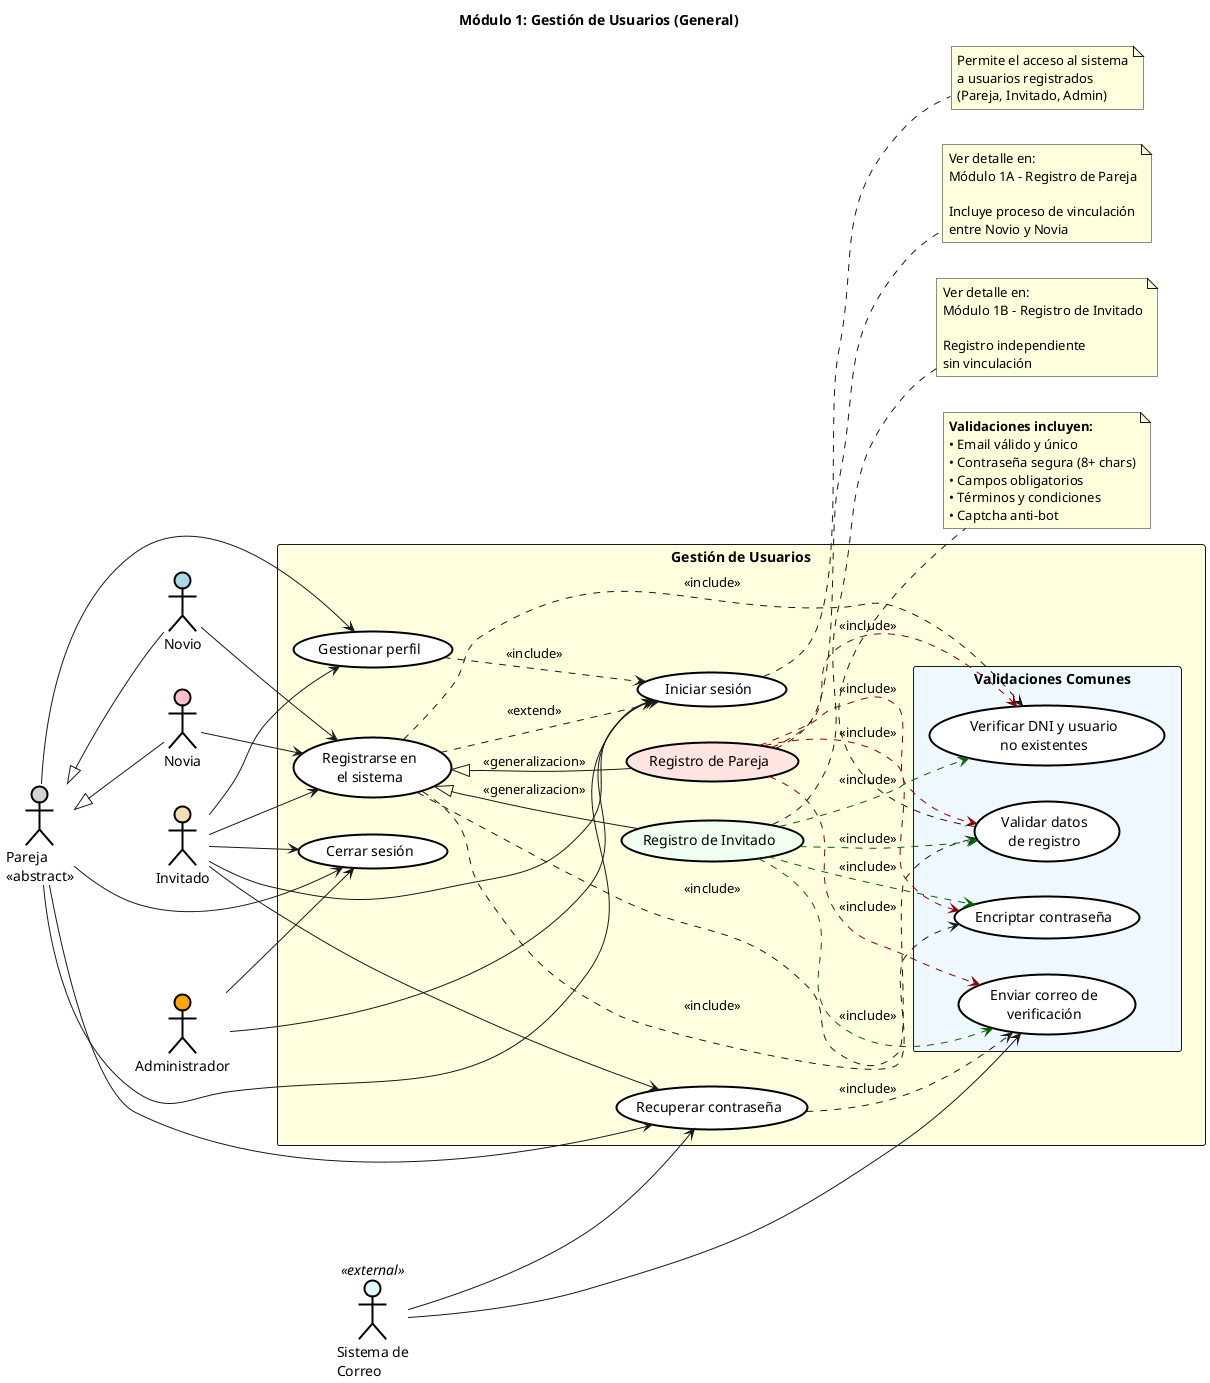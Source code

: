 @startuml moduloUsuariosGeneral
left to right direction
skinparam packageStyle rectangle

skinparam usecase {
    BackgroundColor White
    BorderColor Black
    BorderThickness 2
}

skinparam actor {
    BackgroundColor White
    BorderColor Black
    BorderThickness 2
}

skinparam package {
    BorderThickness 2
    FontStyle bold
}

title Módulo 1: Gestión de Usuarios (General)

' ===== ACTORES =====
actor "Pareja\n<<abstract>>" as Pareja #LightGray
actor "Novio" as SoyNovio #LightBlue
actor "Novia" as SoyNovia #Pink
actor "Invitado" as Invitado #Wheat
actor "Administrador" as Admin #Orange
actor "Sistema de\nCorreo" as Mail <<external>> #LightCyan

' Generalización
SoyNovio -up-|> Pareja
SoyNovia -up-|> Pareja

' ===== CASOS DE USO PRINCIPALES =====
package "Gestión de Usuarios" #LightYellow {
  
  usecase (Registrarse en\nel sistema) as UC01
  usecase (Iniciar sesión) as UC02
  usecase (Gestionar perfil) as UC03
  usecase (Recuperar contraseña) as UC04
  usecase (Cerrar sesión) as UC05
  usecase (Registro de Pareja) as MOD1A #MistyRose
  usecase (Registro de Invitado) as MOD1B #Honeydew
  
  
  package "   Validaciones Comunes" #AliceBlue {
    usecase (Validar datos\nde registro) as UC01b
    usecase (Verificar DNI y usuario\nno existentes) as UC01c
    usecase (Encriptar contraseña) as UC01d
    usecase (Enviar correo de\nverificación) as UC01e
  }
}

' ===== RELACIONES DE ACTORES =====

' Actores - Registro
SoyNovio --> UC01
SoyNovia --> UC01
Invitado --> UC01

' Actores - Funcionalidades generales
Pareja --> UC02
Pareja --> UC03
Pareja --> UC04
Pareja --> UC05

Invitado --> UC02
Invitado --> UC03
Invitado --> UC04
Invitado --> UC05

Admin --> UC02
Admin --> UC05

' Sistema externo
Mail --> UC01e
Mail --> UC04

' ===== RELACIONES ENTRE CASOS DE USO =====

' Flujo principal
MOD1A -up-|> UC01 : <<generalizacion>>
MOD1B -up-|> UC01 : <<generalizacion>>
UC01 ..> UC01b : <<include>>
UC01 ..> UC01c : <<include>>
UC01 ..> UC01d : <<include>>
UC01 ..> UC02 : <<extend>>

' Relaciones de módulos
MOD1A ..> UC01b #DarkRed : <<include>>
MOD1A ..> UC01c #DarkRed : <<include>>
MOD1A ..> UC01d #DarkRed : <<include>>
MOD1A ..> UC01e #DarkRed : <<include>>

MOD1B ..> UC01b #DarkGreen : <<include>>
MOD1B ..> UC01c #DarkGreen : <<include>>
MOD1B ..> UC01d #DarkGreen : <<include>>
MOD1B ..> UC01e #DarkGreen : <<include>>

' Otras relaciones
UC03 ..> UC02 : <<include>>
UC04 ..> UC01e : <<include>>

' ===== NOTAS EXPLICATIVAS =====

note right of MOD1A
  Ver detalle en:
  Módulo 1A - Registro de Pareja
  
  Incluye proceso de vinculación
  entre Novio y Novia
end note

note right of MOD1B
  Ver detalle en:
  Módulo 1B - Registro de Invitado
  
  Registro independiente
  sin vinculación
end note

note bottom of UC01b
  **Validaciones incluyen:**
  • Email válido y único
  • Contraseña segura (8+ chars)
  • Campos obligatorios
  • Términos y condiciones
  • Captcha anti-bot
end note

note right of UC02
  Permite el acceso al sistema
  a usuarios registrados
  (Pareja, Invitado, Admin)
end note

@enduml